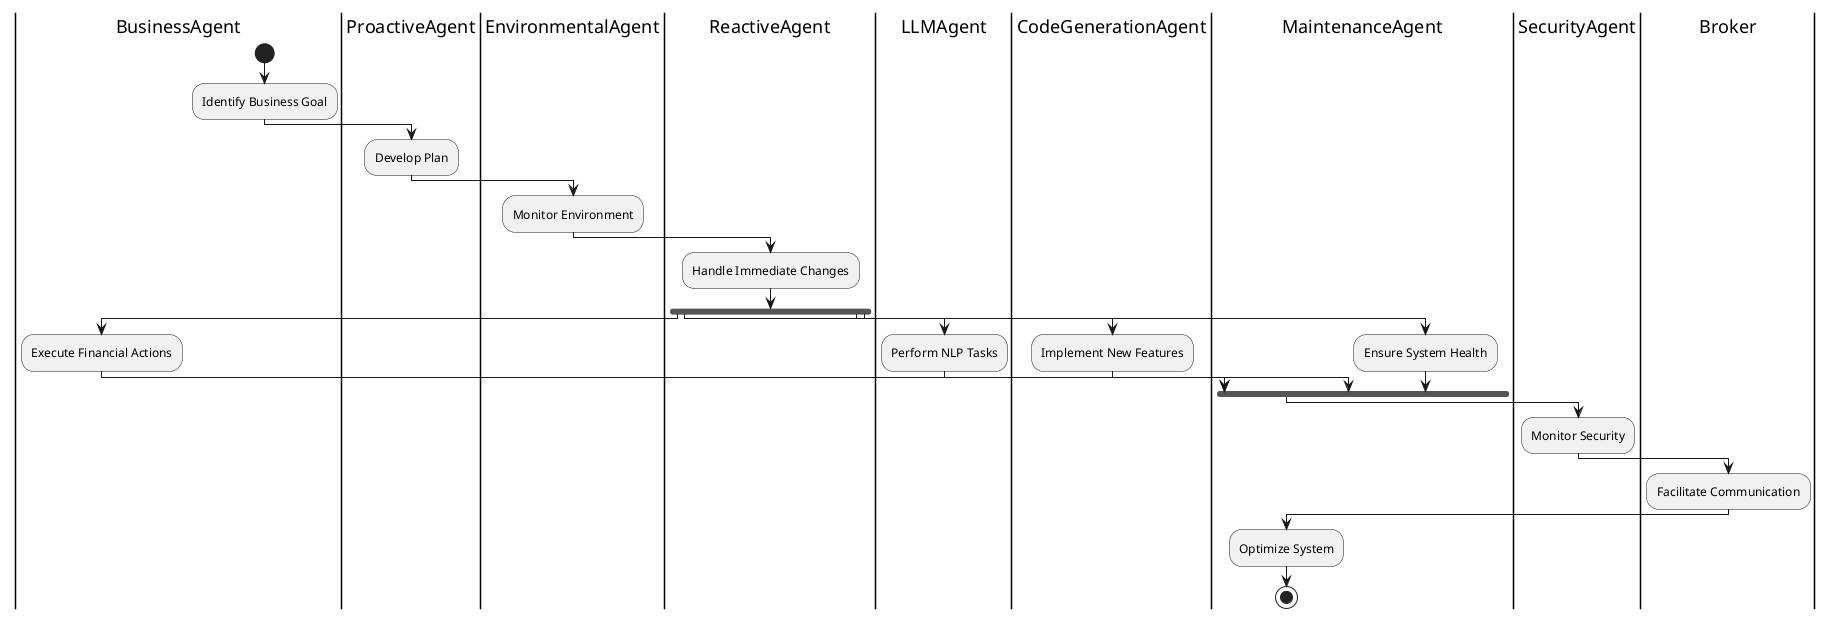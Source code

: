 @startuml
|BusinessAgent|
start
:Identify Business Goal;
|ProactiveAgent|
:Develop Plan;
|EnvironmentalAgent|
:Monitor Environment;
|ReactiveAgent|
:Handle Immediate Changes;
fork
|BusinessAgent|
:Execute Financial Actions;
fork again
|LLMAgent|
:Perform NLP Tasks;
fork again
|CodeGenerationAgent|
:Implement New Features;
fork again
|MaintenanceAgent|
:Ensure System Health;
end fork
|SecurityAgent|
:Monitor Security;
|Broker|
:Facilitate Communication;
|MaintenanceAgent|
:Optimize System;
stop
@enduml
plantuml
@startuml
participant BusinessAgent
participant ProactiveAgent
participant LLMAgent
participant EnvironmentalAgent
participant ReactiveAgent
participant CodeGenerationAgent
participant MaintenanceAgent
participant SecurityAgent
participant Broker
BusinessAgent -> ProactiveAgent: Set business goal
ProactiveAgent -> LLMAgent: Request plan generation
LLMAgent --> ProactiveAgent: Return generated plan
ProactiveAgent -> Broker: Broadcast plan
Broker -> EnvironmentalAgent: Notify of plan
Broker -> ReactiveAgent: Notify of plan
Broker -> CodeGenerationAgent: Notify of plan
Broker -> MaintenanceAgent: Notify of plan
Broker -> SecurityAgent: Notify of plan
loop Execution
EnvironmentalAgent -> Broker: Report environment changes
Broker -> ReactiveAgent: Notify of changes
ReactiveAgent -> Broker: Send immediate actions
Broker -> BusinessAgent: Execute business actions
BusinessAgent -> LLMAgent: Request analysis
LLMAgent --> BusinessAgent: Provide insights
BusinessAgent -> CodeGenerationAgent: Request feature implementation
CodeGenerationAgent --> BusinessAgent: Confirm implementation
MaintenanceAgent -> Broker: Report system health
SecurityAgent -> Broker: Report security status
end
ProactiveAgent -> Broker: Request progress update
Broker --> ProactiveAgent: Provide progress report
ProactiveAgent -> BusinessAgent: Report goal status
@enduml